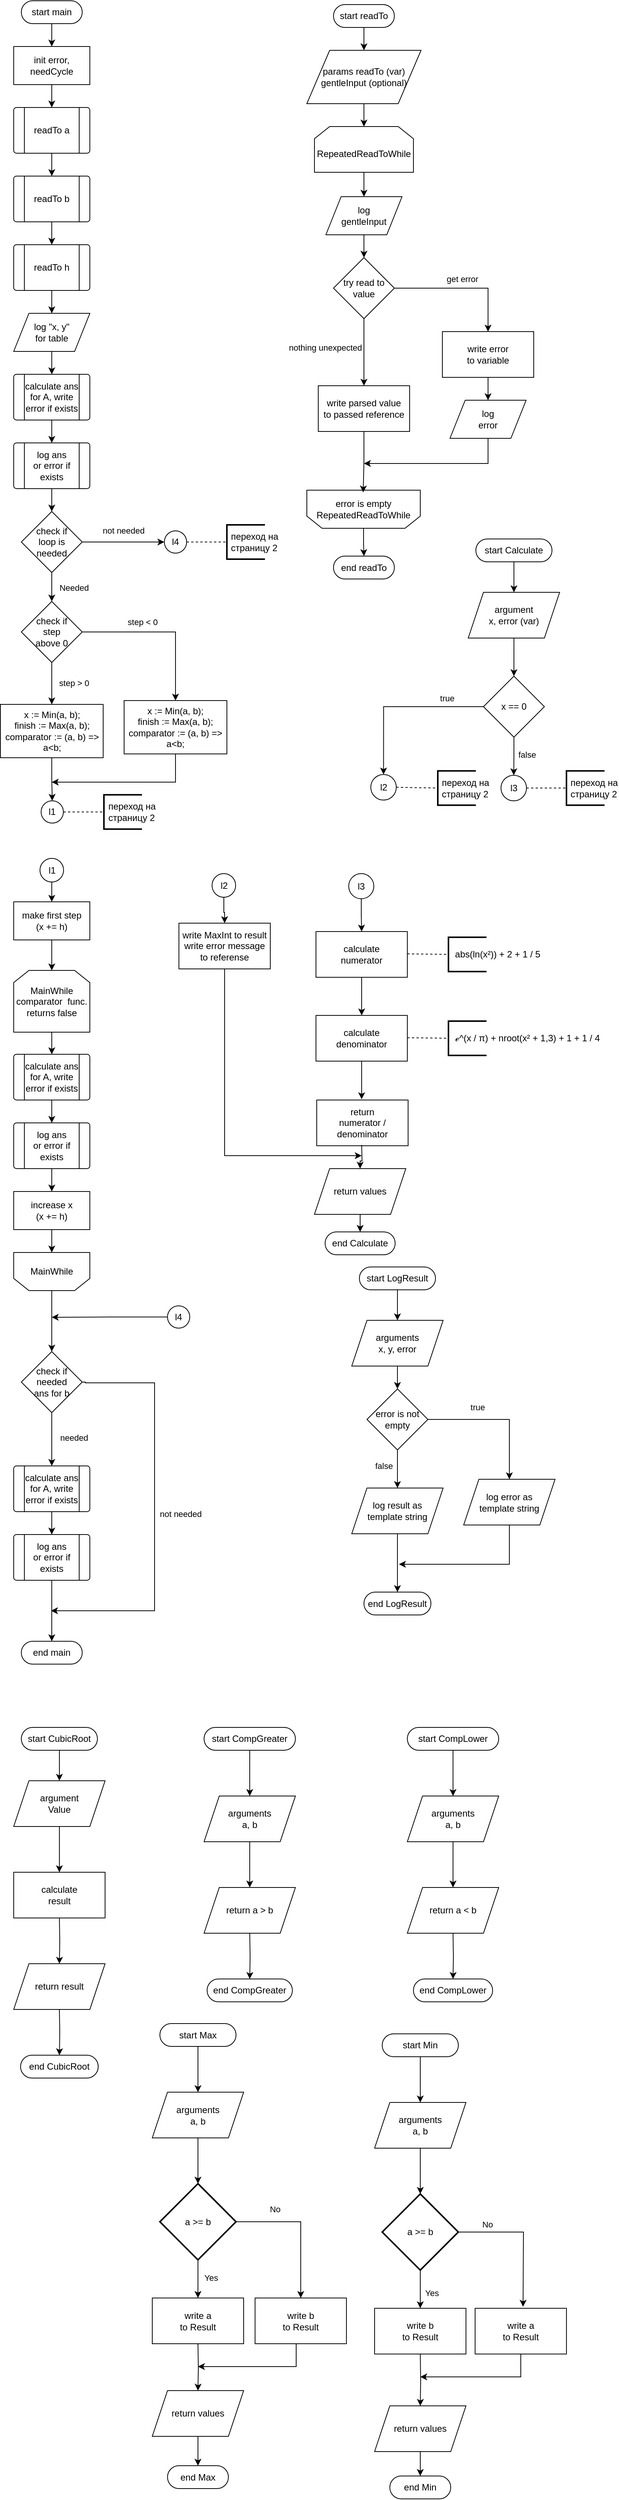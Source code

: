 <mxfile version="24.7.13">
  <diagram name="Page-1" id="XvkezHITvA0S5k1SEs2N">
    <mxGraphModel dx="1134" dy="707" grid="1" gridSize="10" guides="1" tooltips="1" connect="1" arrows="1" fold="1" page="1" pageScale="1" pageWidth="850" pageHeight="1100" math="0" shadow="0">
      <root>
        <mxCell id="0" />
        <mxCell id="1" parent="0" />
        <mxCell id="ml4NnkUa15ox4P1RjirH-3" style="edgeStyle=orthogonalEdgeStyle;rounded=0;orthogonalLoop=1;jettySize=auto;html=1;exitX=0.5;exitY=0.5;exitDx=0;exitDy=15;exitPerimeter=0;entryX=0.5;entryY=0;entryDx=0;entryDy=0;" parent="1" source="ml4NnkUa15ox4P1RjirH-1" target="ml4NnkUa15ox4P1RjirH-2" edge="1">
          <mxGeometry relative="1" as="geometry" />
        </mxCell>
        <mxCell id="ml4NnkUa15ox4P1RjirH-1" value="start main" style="html=1;dashed=0;whiteSpace=wrap;shape=mxgraph.dfd.start" parent="1" vertex="1">
          <mxGeometry x="61" y="5" width="80" height="30" as="geometry" />
        </mxCell>
        <mxCell id="ml4NnkUa15ox4P1RjirH-5" style="edgeStyle=orthogonalEdgeStyle;rounded=0;orthogonalLoop=1;jettySize=auto;html=1;exitX=0.5;exitY=1;exitDx=0;exitDy=0;entryX=0.5;entryY=0;entryDx=0;entryDy=0;" parent="1" source="ml4NnkUa15ox4P1RjirH-2" target="ml4NnkUa15ox4P1RjirH-4" edge="1">
          <mxGeometry relative="1" as="geometry" />
        </mxCell>
        <mxCell id="ml4NnkUa15ox4P1RjirH-2" value="init error,&lt;div&gt;needCycle&lt;/div&gt;" style="html=1;dashed=0;whiteSpace=wrap;" parent="1" vertex="1">
          <mxGeometry x="51" y="65" width="100" height="50" as="geometry" />
        </mxCell>
        <mxCell id="ml4NnkUa15ox4P1RjirH-7" value="" style="group" parent="1" vertex="1" connectable="0">
          <mxGeometry x="51" y="145" width="100" height="60" as="geometry" />
        </mxCell>
        <mxCell id="ml4NnkUa15ox4P1RjirH-4" value="" style="verticalLabelPosition=bottom;verticalAlign=top;html=1;shape=process;whiteSpace=wrap;rounded=1;size=0.14;arcSize=6;" parent="ml4NnkUa15ox4P1RjirH-7" vertex="1">
          <mxGeometry width="100" height="60" as="geometry" />
        </mxCell>
        <mxCell id="ml4NnkUa15ox4P1RjirH-6" value="readTo a" style="text;strokeColor=none;align=center;fillColor=none;html=1;verticalAlign=middle;whiteSpace=wrap;rounded=0;" parent="ml4NnkUa15ox4P1RjirH-7" vertex="1">
          <mxGeometry x="15" width="70" height="60" as="geometry" />
        </mxCell>
        <mxCell id="ml4NnkUa15ox4P1RjirH-8" value="" style="group" parent="1" vertex="1" connectable="0">
          <mxGeometry x="51" y="235" width="100" height="60" as="geometry" />
        </mxCell>
        <mxCell id="ml4NnkUa15ox4P1RjirH-9" value="" style="verticalLabelPosition=bottom;verticalAlign=top;html=1;shape=process;whiteSpace=wrap;rounded=1;size=0.14;arcSize=6;" parent="ml4NnkUa15ox4P1RjirH-8" vertex="1">
          <mxGeometry width="100" height="60" as="geometry" />
        </mxCell>
        <mxCell id="ml4NnkUa15ox4P1RjirH-10" value="readTo&amp;nbsp;b" style="text;strokeColor=none;align=center;fillColor=none;html=1;verticalAlign=middle;whiteSpace=wrap;rounded=0;" parent="ml4NnkUa15ox4P1RjirH-8" vertex="1">
          <mxGeometry x="15" width="70" height="60" as="geometry" />
        </mxCell>
        <mxCell id="ml4NnkUa15ox4P1RjirH-11" value="" style="group" parent="1" vertex="1" connectable="0">
          <mxGeometry x="51" y="325" width="100" height="60" as="geometry" />
        </mxCell>
        <mxCell id="ml4NnkUa15ox4P1RjirH-12" value="" style="verticalLabelPosition=bottom;verticalAlign=top;html=1;shape=process;whiteSpace=wrap;rounded=1;size=0.14;arcSize=6;" parent="ml4NnkUa15ox4P1RjirH-11" vertex="1">
          <mxGeometry width="100" height="60" as="geometry" />
        </mxCell>
        <mxCell id="ml4NnkUa15ox4P1RjirH-13" value="readTo&amp;nbsp;h" style="text;strokeColor=none;align=center;fillColor=none;html=1;verticalAlign=middle;whiteSpace=wrap;rounded=0;" parent="ml4NnkUa15ox4P1RjirH-11" vertex="1">
          <mxGeometry x="15" width="70" height="60" as="geometry" />
        </mxCell>
        <mxCell id="ml4NnkUa15ox4P1RjirH-14" style="edgeStyle=orthogonalEdgeStyle;rounded=0;orthogonalLoop=1;jettySize=auto;html=1;exitX=0.5;exitY=1;exitDx=0;exitDy=0;entryX=0.5;entryY=0;entryDx=0;entryDy=0;" parent="1" source="ml4NnkUa15ox4P1RjirH-6" target="ml4NnkUa15ox4P1RjirH-10" edge="1">
          <mxGeometry relative="1" as="geometry" />
        </mxCell>
        <mxCell id="ml4NnkUa15ox4P1RjirH-15" style="edgeStyle=orthogonalEdgeStyle;rounded=0;orthogonalLoop=1;jettySize=auto;html=1;exitX=0.5;exitY=1;exitDx=0;exitDy=0;entryX=0.5;entryY=0;entryDx=0;entryDy=0;" parent="1" source="ml4NnkUa15ox4P1RjirH-10" target="ml4NnkUa15ox4P1RjirH-13" edge="1">
          <mxGeometry relative="1" as="geometry" />
        </mxCell>
        <mxCell id="ml4NnkUa15ox4P1RjirH-21" style="edgeStyle=orthogonalEdgeStyle;rounded=0;orthogonalLoop=1;jettySize=auto;html=1;exitX=0.5;exitY=1;exitDx=0;exitDy=0;entryX=0.5;entryY=0;entryDx=0;entryDy=0;" parent="1" source="ml4NnkUa15ox4P1RjirH-16" target="ml4NnkUa15ox4P1RjirH-20" edge="1">
          <mxGeometry relative="1" as="geometry">
            <mxPoint x="101.286" y="555" as="targetPoint" />
          </mxGeometry>
        </mxCell>
        <mxCell id="ml4NnkUa15ox4P1RjirH-16" value="log&amp;nbsp;&lt;span style=&quot;background-color: initial;&quot;&gt;&quot;x, y&quot;&lt;/span&gt;&lt;div&gt;&lt;span style=&quot;background-color: initial;&quot;&gt;for table&lt;/span&gt;&lt;/div&gt;" style="shape=parallelogram;perimeter=parallelogramPerimeter;whiteSpace=wrap;html=1;dashed=0;" parent="1" vertex="1">
          <mxGeometry x="51" y="415" width="100" height="50" as="geometry" />
        </mxCell>
        <mxCell id="ml4NnkUa15ox4P1RjirH-17" style="edgeStyle=orthogonalEdgeStyle;rounded=0;orthogonalLoop=1;jettySize=auto;html=1;exitX=0.5;exitY=1;exitDx=0;exitDy=0;entryX=0.5;entryY=0;entryDx=0;entryDy=0;" parent="1" source="ml4NnkUa15ox4P1RjirH-13" target="ml4NnkUa15ox4P1RjirH-16" edge="1">
          <mxGeometry relative="1" as="geometry" />
        </mxCell>
        <mxCell id="ml4NnkUa15ox4P1RjirH-18" value="" style="group" parent="1" vertex="1" connectable="0">
          <mxGeometry x="51" y="495" width="100" height="60" as="geometry" />
        </mxCell>
        <mxCell id="ml4NnkUa15ox4P1RjirH-19" value="" style="verticalLabelPosition=bottom;verticalAlign=top;html=1;shape=process;whiteSpace=wrap;rounded=1;size=0.14;arcSize=6;" parent="ml4NnkUa15ox4P1RjirH-18" vertex="1">
          <mxGeometry width="100" height="60" as="geometry" />
        </mxCell>
        <mxCell id="ml4NnkUa15ox4P1RjirH-20" value="calculate&amp;nbsp;&lt;span style=&quot;background-color: initial;&quot;&gt;ans&lt;/span&gt;&lt;div&gt;for A, write error if exists&lt;/div&gt;" style="text;strokeColor=none;align=center;fillColor=none;html=1;verticalAlign=middle;whiteSpace=wrap;rounded=0;" parent="ml4NnkUa15ox4P1RjirH-18" vertex="1">
          <mxGeometry x="15" width="70" height="60" as="geometry" />
        </mxCell>
        <mxCell id="ml4NnkUa15ox4P1RjirH-22" value="" style="group" parent="1" vertex="1" connectable="0">
          <mxGeometry x="51" y="585" width="100" height="60" as="geometry" />
        </mxCell>
        <mxCell id="ml4NnkUa15ox4P1RjirH-23" value="" style="verticalLabelPosition=bottom;verticalAlign=top;html=1;shape=process;whiteSpace=wrap;rounded=1;size=0.14;arcSize=6;" parent="ml4NnkUa15ox4P1RjirH-22" vertex="1">
          <mxGeometry width="100" height="60" as="geometry" />
        </mxCell>
        <mxCell id="ml4NnkUa15ox4P1RjirH-24" value="log ans&lt;div&gt;or error if exists&lt;/div&gt;" style="text;strokeColor=none;align=center;fillColor=none;html=1;verticalAlign=middle;whiteSpace=wrap;rounded=0;" parent="ml4NnkUa15ox4P1RjirH-22" vertex="1">
          <mxGeometry x="15" width="70" height="60" as="geometry" />
        </mxCell>
        <mxCell id="ml4NnkUa15ox4P1RjirH-25" style="edgeStyle=orthogonalEdgeStyle;rounded=0;orthogonalLoop=1;jettySize=auto;html=1;exitX=0.5;exitY=1;exitDx=0;exitDy=0;entryX=0.5;entryY=0;entryDx=0;entryDy=0;" parent="1" source="ml4NnkUa15ox4P1RjirH-20" target="ml4NnkUa15ox4P1RjirH-24" edge="1">
          <mxGeometry relative="1" as="geometry">
            <mxPoint x="101.333" y="585" as="targetPoint" />
          </mxGeometry>
        </mxCell>
        <mxCell id="ytkeiAz3e-5avgEN_o9H-12" value="Needed" style="edgeStyle=orthogonalEdgeStyle;rounded=0;orthogonalLoop=1;jettySize=auto;html=1;" parent="1" source="ml4NnkUa15ox4P1RjirH-26" target="ml4NnkUa15ox4P1RjirH-29" edge="1">
          <mxGeometry x="-0.048" y="-29" relative="1" as="geometry">
            <mxPoint as="offset" />
          </mxGeometry>
        </mxCell>
        <mxCell id="ml4NnkUa15ox4P1RjirH-26" value="check if&lt;div&gt;loop&amp;nbsp;&lt;span style=&quot;background-color: initial;&quot;&gt;is&lt;/span&gt;&lt;/div&gt;&lt;div&gt;&lt;span style=&quot;background-color: initial;&quot;&gt;needed&lt;/span&gt;&lt;/div&gt;" style="rhombus;whiteSpace=wrap;html=1;" parent="1" vertex="1">
          <mxGeometry x="61" y="675" width="80" height="80" as="geometry" />
        </mxCell>
        <mxCell id="ml4NnkUa15ox4P1RjirH-27" style="edgeStyle=orthogonalEdgeStyle;rounded=0;orthogonalLoop=1;jettySize=auto;html=1;exitX=0.5;exitY=1;exitDx=0;exitDy=0;entryX=0.5;entryY=0;entryDx=0;entryDy=0;" parent="1" source="ml4NnkUa15ox4P1RjirH-24" target="ml4NnkUa15ox4P1RjirH-26" edge="1">
          <mxGeometry relative="1" as="geometry" />
        </mxCell>
        <mxCell id="ml4NnkUa15ox4P1RjirH-35" value="step &amp;lt; 0" style="edgeStyle=orthogonalEdgeStyle;rounded=0;orthogonalLoop=1;jettySize=auto;html=1;exitX=1;exitY=0.5;exitDx=0;exitDy=0;entryX=0.5;entryY=0;entryDx=0;entryDy=0;" parent="1" source="ml4NnkUa15ox4P1RjirH-29" target="ml4NnkUa15ox4P1RjirH-34" edge="1">
          <mxGeometry x="-0.257" y="13" relative="1" as="geometry">
            <mxPoint as="offset" />
          </mxGeometry>
        </mxCell>
        <mxCell id="ytkeiAz3e-5avgEN_o9H-11" value="step&amp;nbsp;&amp;gt; 0" style="edgeStyle=orthogonalEdgeStyle;rounded=0;orthogonalLoop=1;jettySize=auto;html=1;" parent="1" source="ml4NnkUa15ox4P1RjirH-29" target="ml4NnkUa15ox4P1RjirH-32" edge="1">
          <mxGeometry x="-0.018" y="29" relative="1" as="geometry">
            <mxPoint as="offset" />
          </mxGeometry>
        </mxCell>
        <mxCell id="ml4NnkUa15ox4P1RjirH-29" value="check if&lt;div&gt;step&lt;/div&gt;&lt;div&gt;above 0&lt;/div&gt;" style="rhombus;whiteSpace=wrap;html=1;" parent="1" vertex="1">
          <mxGeometry x="61" y="793" width="80" height="80" as="geometry" />
        </mxCell>
        <mxCell id="ytkeiAz3e-5avgEN_o9H-17" style="edgeStyle=orthogonalEdgeStyle;rounded=0;orthogonalLoop=1;jettySize=auto;html=1;exitX=0.5;exitY=1;exitDx=0;exitDy=0;entryX=0.5;entryY=0;entryDx=0;entryDy=0;" parent="1" source="ml4NnkUa15ox4P1RjirH-32" target="ytkeiAz3e-5avgEN_o9H-14" edge="1">
          <mxGeometry relative="1" as="geometry" />
        </mxCell>
        <mxCell id="ml4NnkUa15ox4P1RjirH-32" value="&lt;div&gt;x := Min(a, b);&lt;/div&gt;&lt;div&gt;finish := Max(a, b);&lt;/div&gt;&lt;div&gt;comparator := (a, b) =&amp;gt; a&amp;lt;b;&lt;/div&gt;" style="html=1;dashed=0;whiteSpace=wrap;" parent="1" vertex="1">
          <mxGeometry x="33.5" y="928" width="135" height="70" as="geometry" />
        </mxCell>
        <mxCell id="ml4NnkUa15ox4P1RjirH-34" value="&lt;div&gt;x := Min(a, b);&lt;/div&gt;&lt;div&gt;finish := Max(a, b);&lt;/div&gt;&lt;div&gt;comparator := (a, b) =&amp;gt; a&amp;lt;b;&lt;/div&gt;" style="html=1;dashed=0;whiteSpace=wrap;" parent="1" vertex="1">
          <mxGeometry x="196" y="923" width="135" height="70" as="geometry" />
        </mxCell>
        <mxCell id="ml4NnkUa15ox4P1RjirH-40" style="edgeStyle=orthogonalEdgeStyle;rounded=0;orthogonalLoop=1;jettySize=auto;html=1;exitX=0.5;exitY=1;exitDx=0;exitDy=0;entryX=0.5;entryY=0;entryDx=0;entryDy=0;" parent="1" source="ml4NnkUa15ox4P1RjirH-51" target="ml4NnkUa15ox4P1RjirH-39" edge="1">
          <mxGeometry relative="1" as="geometry">
            <mxPoint x="101.5" y="1247" as="sourcePoint" />
          </mxGeometry>
        </mxCell>
        <mxCell id="ml4NnkUa15ox4P1RjirH-59" style="edgeStyle=orthogonalEdgeStyle;rounded=0;orthogonalLoop=1;jettySize=auto;html=1;exitX=0.5;exitY=1;exitDx=0;exitDy=0;entryX=0.5;entryY=0;entryDx=0;entryDy=0;" parent="1" source="ml4NnkUa15ox4P1RjirH-39" target="ml4NnkUa15ox4P1RjirH-46" edge="1">
          <mxGeometry relative="1" as="geometry" />
        </mxCell>
        <mxCell id="ml4NnkUa15ox4P1RjirH-39" value="MainWhile&lt;div&gt;comparator&amp;nbsp; func. returns false&lt;br&gt;&lt;/div&gt;" style="shape=loopLimit;whiteSpace=wrap;html=1;" parent="1" vertex="1">
          <mxGeometry x="51" y="1277" width="100" height="81" as="geometry" />
        </mxCell>
        <mxCell id="ml4NnkUa15ox4P1RjirH-43" value="" style="group" parent="1" vertex="1" connectable="0">
          <mxGeometry x="51" y="1647" width="100" height="50" as="geometry" />
        </mxCell>
        <mxCell id="ml4NnkUa15ox4P1RjirH-41" value="" style="shape=loopLimit;whiteSpace=wrap;html=1;size=20;rotation=-180;" parent="ml4NnkUa15ox4P1RjirH-43" vertex="1">
          <mxGeometry width="100" height="50" as="geometry" />
        </mxCell>
        <mxCell id="ml4NnkUa15ox4P1RjirH-42" value="&lt;span style=&quot;color: rgb(0, 0, 0); font-family: Helvetica; font-size: 12px; font-style: normal; font-variant-ligatures: normal; font-variant-caps: normal; font-weight: 400; letter-spacing: normal; orphans: 2; text-indent: 0px; text-transform: none; widows: 2; word-spacing: 0px; -webkit-text-stroke-width: 0px; white-space: normal; background-color: rgb(251, 251, 251); text-decoration-thickness: initial; text-decoration-style: initial; text-decoration-color: initial; float: none; display: inline !important;&quot;&gt;MainWhile&lt;/span&gt;" style="text;whiteSpace=wrap;html=1;align=center;verticalAlign=middle;" parent="ml4NnkUa15ox4P1RjirH-43" vertex="1">
          <mxGeometry y="6.25" width="100" height="37.5" as="geometry" />
        </mxCell>
        <mxCell id="ml4NnkUa15ox4P1RjirH-44" value="" style="group" parent="1" vertex="1" connectable="0">
          <mxGeometry x="51" y="1387" width="100" height="60" as="geometry" />
        </mxCell>
        <mxCell id="ml4NnkUa15ox4P1RjirH-45" value="" style="verticalLabelPosition=bottom;verticalAlign=top;html=1;shape=process;whiteSpace=wrap;rounded=1;size=0.14;arcSize=6;" parent="ml4NnkUa15ox4P1RjirH-44" vertex="1">
          <mxGeometry width="100" height="60" as="geometry" />
        </mxCell>
        <mxCell id="ml4NnkUa15ox4P1RjirH-46" value="calculate&amp;nbsp;&lt;span style=&quot;background-color: initial;&quot;&gt;ans&lt;/span&gt;&lt;div&gt;for A, write error if exists&lt;/div&gt;" style="text;strokeColor=none;align=center;fillColor=none;html=1;verticalAlign=middle;whiteSpace=wrap;rounded=0;" parent="ml4NnkUa15ox4P1RjirH-44" vertex="1">
          <mxGeometry x="15" width="70" height="60" as="geometry" />
        </mxCell>
        <mxCell id="ml4NnkUa15ox4P1RjirH-47" value="" style="group" parent="1" vertex="1" connectable="0">
          <mxGeometry x="51" y="1477" width="100" height="60" as="geometry" />
        </mxCell>
        <mxCell id="ml4NnkUa15ox4P1RjirH-48" value="" style="verticalLabelPosition=bottom;verticalAlign=top;html=1;shape=process;whiteSpace=wrap;rounded=1;size=0.14;arcSize=6;" parent="ml4NnkUa15ox4P1RjirH-47" vertex="1">
          <mxGeometry width="100" height="60" as="geometry" />
        </mxCell>
        <mxCell id="ml4NnkUa15ox4P1RjirH-49" value="log ans&lt;div&gt;or error if exists&lt;/div&gt;" style="text;strokeColor=none;align=center;fillColor=none;html=1;verticalAlign=middle;whiteSpace=wrap;rounded=0;" parent="ml4NnkUa15ox4P1RjirH-47" vertex="1">
          <mxGeometry x="15" width="70" height="60" as="geometry" />
        </mxCell>
        <mxCell id="ml4NnkUa15ox4P1RjirH-51" value="make first step&lt;div&gt;(x += h)&lt;/div&gt;" style="html=1;dashed=0;whiteSpace=wrap;" parent="1" vertex="1">
          <mxGeometry x="51" y="1187" width="100" height="50" as="geometry" />
        </mxCell>
        <mxCell id="ml4NnkUa15ox4P1RjirH-58" value="" style="edgeStyle=orthogonalEdgeStyle;rounded=0;orthogonalLoop=1;jettySize=auto;html=1;entryX=0.5;entryY=1;entryDx=0;entryDy=0;" parent="1" source="ml4NnkUa15ox4P1RjirH-53" target="ml4NnkUa15ox4P1RjirH-41" edge="1">
          <mxGeometry relative="1" as="geometry" />
        </mxCell>
        <mxCell id="ml4NnkUa15ox4P1RjirH-53" value="increase x&lt;div&gt;(x += h)&lt;/div&gt;" style="html=1;dashed=0;whiteSpace=wrap;" parent="1" vertex="1">
          <mxGeometry x="51" y="1567" width="100" height="50" as="geometry" />
        </mxCell>
        <mxCell id="ml4NnkUa15ox4P1RjirH-56" value="" style="edgeStyle=orthogonalEdgeStyle;rounded=0;orthogonalLoop=1;jettySize=auto;html=1;" parent="1" source="ml4NnkUa15ox4P1RjirH-46" target="ml4NnkUa15ox4P1RjirH-49" edge="1">
          <mxGeometry relative="1" as="geometry" />
        </mxCell>
        <mxCell id="ml4NnkUa15ox4P1RjirH-57" value="" style="edgeStyle=orthogonalEdgeStyle;rounded=0;orthogonalLoop=1;jettySize=auto;html=1;" parent="1" source="ml4NnkUa15ox4P1RjirH-49" target="ml4NnkUa15ox4P1RjirH-53" edge="1">
          <mxGeometry relative="1" as="geometry" />
        </mxCell>
        <mxCell id="ml4NnkUa15ox4P1RjirH-71" value="needed" style="edgeStyle=orthogonalEdgeStyle;rounded=0;orthogonalLoop=1;jettySize=auto;html=1;" parent="1" source="ml4NnkUa15ox4P1RjirH-62" target="ml4NnkUa15ox4P1RjirH-67" edge="1">
          <mxGeometry x="-0.057" y="29" relative="1" as="geometry">
            <mxPoint as="offset" />
          </mxGeometry>
        </mxCell>
        <mxCell id="ml4NnkUa15ox4P1RjirH-78" value="not needed" style="edgeStyle=orthogonalEdgeStyle;rounded=0;orthogonalLoop=1;jettySize=auto;html=1;exitX=1;exitY=0.5;exitDx=0;exitDy=0;" parent="1" source="ml4NnkUa15ox4P1RjirH-62" edge="1">
          <mxGeometry x="0.008" y="34" relative="1" as="geometry">
            <mxPoint x="100" y="2117" as="targetPoint" />
            <mxPoint x="145" y="1817" as="sourcePoint" />
            <Array as="points">
              <mxPoint x="145" y="1817" />
              <mxPoint x="236" y="1818" />
              <mxPoint x="236" y="2117" />
            </Array>
            <mxPoint as="offset" />
          </mxGeometry>
        </mxCell>
        <mxCell id="ml4NnkUa15ox4P1RjirH-62" value="check if&lt;div&gt;needed&lt;/div&gt;&lt;div&gt;ans for b&lt;/div&gt;" style="rhombus;whiteSpace=wrap;html=1;" parent="1" vertex="1">
          <mxGeometry x="61" y="1777" width="80" height="80" as="geometry" />
        </mxCell>
        <mxCell id="ml4NnkUa15ox4P1RjirH-60" style="edgeStyle=orthogonalEdgeStyle;rounded=0;orthogonalLoop=1;jettySize=auto;html=1;exitX=0.5;exitY=0;exitDx=0;exitDy=0;entryX=0.5;entryY=0;entryDx=0;entryDy=0;" parent="1" source="ml4NnkUa15ox4P1RjirH-41" target="ml4NnkUa15ox4P1RjirH-62" edge="1">
          <mxGeometry relative="1" as="geometry">
            <mxPoint x="101.333" y="1767" as="targetPoint" />
          </mxGeometry>
        </mxCell>
        <mxCell id="ml4NnkUa15ox4P1RjirH-65" value="" style="group" parent="1" vertex="1" connectable="0">
          <mxGeometry x="51" y="1927" width="100" height="60" as="geometry" />
        </mxCell>
        <mxCell id="ml4NnkUa15ox4P1RjirH-66" value="" style="verticalLabelPosition=bottom;verticalAlign=top;html=1;shape=process;whiteSpace=wrap;rounded=1;size=0.14;arcSize=6;" parent="ml4NnkUa15ox4P1RjirH-65" vertex="1">
          <mxGeometry width="100" height="60" as="geometry" />
        </mxCell>
        <mxCell id="ml4NnkUa15ox4P1RjirH-67" value="calculate&amp;nbsp;&lt;span style=&quot;background-color: initial;&quot;&gt;ans&lt;/span&gt;&lt;div&gt;for A, write error if exists&lt;/div&gt;" style="text;strokeColor=none;align=center;fillColor=none;html=1;verticalAlign=middle;whiteSpace=wrap;rounded=0;" parent="ml4NnkUa15ox4P1RjirH-65" vertex="1">
          <mxGeometry x="15" width="70" height="60" as="geometry" />
        </mxCell>
        <mxCell id="ml4NnkUa15ox4P1RjirH-68" value="" style="group" parent="1" vertex="1" connectable="0">
          <mxGeometry x="51" y="2017" width="100" height="60" as="geometry" />
        </mxCell>
        <mxCell id="ml4NnkUa15ox4P1RjirH-69" value="" style="verticalLabelPosition=bottom;verticalAlign=top;html=1;shape=process;whiteSpace=wrap;rounded=1;size=0.14;arcSize=6;" parent="ml4NnkUa15ox4P1RjirH-68" vertex="1">
          <mxGeometry width="100" height="60" as="geometry" />
        </mxCell>
        <mxCell id="ml4NnkUa15ox4P1RjirH-70" value="log ans&lt;div&gt;or error if exists&lt;/div&gt;" style="text;strokeColor=none;align=center;fillColor=none;html=1;verticalAlign=middle;whiteSpace=wrap;rounded=0;" parent="ml4NnkUa15ox4P1RjirH-68" vertex="1">
          <mxGeometry x="15" width="70" height="60" as="geometry" />
        </mxCell>
        <mxCell id="ml4NnkUa15ox4P1RjirH-72" value="" style="edgeStyle=orthogonalEdgeStyle;rounded=0;orthogonalLoop=1;jettySize=auto;html=1;" parent="1" source="ml4NnkUa15ox4P1RjirH-67" target="ml4NnkUa15ox4P1RjirH-70" edge="1">
          <mxGeometry relative="1" as="geometry" />
        </mxCell>
        <mxCell id="ml4NnkUa15ox4P1RjirH-73" value="end main" style="html=1;dashed=0;whiteSpace=wrap;shape=mxgraph.dfd.start" parent="1" vertex="1">
          <mxGeometry x="61" y="2157" width="80" height="30" as="geometry" />
        </mxCell>
        <mxCell id="ml4NnkUa15ox4P1RjirH-74" value="" style="edgeStyle=orthogonalEdgeStyle;rounded=0;orthogonalLoop=1;jettySize=auto;html=1;" parent="1" source="ml4NnkUa15ox4P1RjirH-70" target="ml4NnkUa15ox4P1RjirH-73" edge="1">
          <mxGeometry relative="1" as="geometry" />
        </mxCell>
        <mxCell id="ml4NnkUa15ox4P1RjirH-81" style="edgeStyle=orthogonalEdgeStyle;rounded=0;orthogonalLoop=1;jettySize=auto;html=1;exitX=0.5;exitY=0.5;exitDx=0;exitDy=15;exitPerimeter=0;entryX=0.5;entryY=0;entryDx=0;entryDy=0;" parent="1" source="ml4NnkUa15ox4P1RjirH-79" target="ml4NnkUa15ox4P1RjirH-80" edge="1">
          <mxGeometry relative="1" as="geometry" />
        </mxCell>
        <mxCell id="ml4NnkUa15ox4P1RjirH-79" value="start readTo" style="html=1;dashed=0;whiteSpace=wrap;shape=mxgraph.dfd.start" parent="1" vertex="1">
          <mxGeometry x="471" y="10" width="80" height="30" as="geometry" />
        </mxCell>
        <mxCell id="ml4NnkUa15ox4P1RjirH-87" style="edgeStyle=orthogonalEdgeStyle;rounded=0;orthogonalLoop=1;jettySize=auto;html=1;exitX=0.5;exitY=1;exitDx=0;exitDy=0;entryX=0.5;entryY=0;entryDx=0;entryDy=0;" parent="1" source="ml4NnkUa15ox4P1RjirH-80" target="ml4NnkUa15ox4P1RjirH-84" edge="1">
          <mxGeometry relative="1" as="geometry" />
        </mxCell>
        <mxCell id="ml4NnkUa15ox4P1RjirH-80" value="params&amp;nbsp;&lt;span style=&quot;background-color: initial;&quot;&gt;readTo (var)&lt;/span&gt;&lt;div&gt;gentleInput (optional)&lt;br&gt;&lt;/div&gt;" style="shape=parallelogram;perimeter=parallelogramPerimeter;whiteSpace=wrap;html=1;dashed=0;" parent="1" vertex="1">
          <mxGeometry x="436" y="70" width="150" height="70" as="geometry" />
        </mxCell>
        <mxCell id="ml4NnkUa15ox4P1RjirH-89" style="edgeStyle=orthogonalEdgeStyle;rounded=0;orthogonalLoop=1;jettySize=auto;html=1;exitX=0.5;exitY=1;exitDx=0;exitDy=0;entryX=0.5;entryY=0;entryDx=0;entryDy=0;" parent="1" source="ml4NnkUa15ox4P1RjirH-84" target="ml4NnkUa15ox4P1RjirH-88" edge="1">
          <mxGeometry relative="1" as="geometry" />
        </mxCell>
        <mxCell id="ml4NnkUa15ox4P1RjirH-84" value="&lt;p class=&quot;western&quot; style=&quot;text-indent: 0in; margin-top: 0.25in&quot;&gt;&lt;span style=&quot;&quot;&gt;&lt;font style=&quot;font-size: 12px;&quot;&gt;RepeatedReadToWhile&lt;/font&gt;&lt;/span&gt;&lt;/p&gt;" style="shape=loopLimit;whiteSpace=wrap;html=1;align=center;verticalAlign=middle;horizontal=1;" parent="1" vertex="1">
          <mxGeometry x="446" y="170" width="130" height="60" as="geometry" />
        </mxCell>
        <mxCell id="ml4NnkUa15ox4P1RjirH-93" style="edgeStyle=orthogonalEdgeStyle;rounded=0;orthogonalLoop=1;jettySize=auto;html=1;exitX=0.5;exitY=1;exitDx=0;exitDy=0;entryX=0.5;entryY=0;entryDx=0;entryDy=0;" parent="1" source="ml4NnkUa15ox4P1RjirH-88" target="ml4NnkUa15ox4P1RjirH-92" edge="1">
          <mxGeometry relative="1" as="geometry" />
        </mxCell>
        <mxCell id="ml4NnkUa15ox4P1RjirH-88" value="log&lt;div&gt;gentleInput&lt;/div&gt;" style="shape=parallelogram;perimeter=parallelogramPerimeter;whiteSpace=wrap;html=1;dashed=0;" parent="1" vertex="1">
          <mxGeometry x="461" y="262" width="100" height="50" as="geometry" />
        </mxCell>
        <mxCell id="ml4NnkUa15ox4P1RjirH-95" value="get error" style="edgeStyle=orthogonalEdgeStyle;rounded=0;orthogonalLoop=1;jettySize=auto;html=1;exitX=1;exitY=0.5;exitDx=0;exitDy=0;entryX=0.5;entryY=0;entryDx=0;entryDy=0;" parent="1" source="ml4NnkUa15ox4P1RjirH-92" target="ml4NnkUa15ox4P1RjirH-97" edge="1">
          <mxGeometry x="-0.011" y="12" relative="1" as="geometry">
            <mxPoint x="621" y="452" as="targetPoint" />
            <mxPoint as="offset" />
          </mxGeometry>
        </mxCell>
        <mxCell id="ml4NnkUa15ox4P1RjirH-121" value="nothing unexpected" style="edgeStyle=orthogonalEdgeStyle;rounded=0;orthogonalLoop=1;jettySize=auto;html=1;" parent="1" source="ml4NnkUa15ox4P1RjirH-92" target="ml4NnkUa15ox4P1RjirH-120" edge="1">
          <mxGeometry x="-0.136" y="-51" relative="1" as="geometry">
            <mxPoint as="offset" />
          </mxGeometry>
        </mxCell>
        <mxCell id="ml4NnkUa15ox4P1RjirH-92" value="try read to&lt;div&gt;value&lt;/div&gt;" style="rhombus;whiteSpace=wrap;html=1;" parent="1" vertex="1">
          <mxGeometry x="471" y="342" width="80" height="80" as="geometry" />
        </mxCell>
        <mxCell id="ml4NnkUa15ox4P1RjirH-100" style="edgeStyle=orthogonalEdgeStyle;rounded=0;orthogonalLoop=1;jettySize=auto;html=1;exitX=0.5;exitY=1;exitDx=0;exitDy=0;entryX=0.5;entryY=0;entryDx=0;entryDy=0;" parent="1" source="ml4NnkUa15ox4P1RjirH-97" target="ml4NnkUa15ox4P1RjirH-99" edge="1">
          <mxGeometry relative="1" as="geometry" />
        </mxCell>
        <mxCell id="ml4NnkUa15ox4P1RjirH-97" value="write error&lt;div&gt;to variable&lt;/div&gt;" style="whiteSpace=wrap;html=1;" parent="1" vertex="1">
          <mxGeometry x="614" y="439" width="120" height="60" as="geometry" />
        </mxCell>
        <mxCell id="ml4NnkUa15ox4P1RjirH-118" style="edgeStyle=orthogonalEdgeStyle;rounded=0;orthogonalLoop=1;jettySize=auto;html=1;exitX=0.5;exitY=1;exitDx=0;exitDy=0;" parent="1" source="ml4NnkUa15ox4P1RjirH-99" edge="1">
          <mxGeometry relative="1" as="geometry">
            <mxPoint x="511" y="612" as="targetPoint" />
            <Array as="points">
              <mxPoint x="674" y="612" />
            </Array>
          </mxGeometry>
        </mxCell>
        <mxCell id="ml4NnkUa15ox4P1RjirH-99" value="log&lt;div&gt;error&lt;/div&gt;" style="shape=parallelogram;perimeter=parallelogramPerimeter;whiteSpace=wrap;html=1;dashed=0;" parent="1" vertex="1">
          <mxGeometry x="624" y="529" width="100" height="50" as="geometry" />
        </mxCell>
        <mxCell id="ml4NnkUa15ox4P1RjirH-115" value="" style="group" parent="1" vertex="1" connectable="0">
          <mxGeometry x="436" y="647" width="149" height="50" as="geometry" />
        </mxCell>
        <mxCell id="ml4NnkUa15ox4P1RjirH-116" value="" style="shape=loopLimit;whiteSpace=wrap;html=1;size=20;rotation=-180;" parent="ml4NnkUa15ox4P1RjirH-115" vertex="1">
          <mxGeometry width="149" height="50" as="geometry" />
        </mxCell>
        <mxCell id="ml4NnkUa15ox4P1RjirH-117" value="&lt;div&gt;error is empty&lt;br&gt;&lt;/div&gt;RepeatedReadToWhile" style="text;whiteSpace=wrap;html=1;align=center;verticalAlign=middle;" parent="ml4NnkUa15ox4P1RjirH-115" vertex="1">
          <mxGeometry y="6.25" width="149" height="37.5" as="geometry" />
        </mxCell>
        <mxCell id="ml4NnkUa15ox4P1RjirH-122" value="" style="edgeStyle=orthogonalEdgeStyle;rounded=0;orthogonalLoop=1;jettySize=auto;html=1;" parent="1" source="ml4NnkUa15ox4P1RjirH-120" edge="1">
          <mxGeometry relative="1" as="geometry">
            <mxPoint x="510" y="650" as="targetPoint" />
          </mxGeometry>
        </mxCell>
        <mxCell id="ml4NnkUa15ox4P1RjirH-120" value="write parsed value&lt;div&gt;to passed reference&lt;/div&gt;" style="whiteSpace=wrap;html=1;" parent="1" vertex="1">
          <mxGeometry x="451" y="510" width="120" height="60" as="geometry" />
        </mxCell>
        <mxCell id="ml4NnkUa15ox4P1RjirH-123" value="end readTo" style="html=1;dashed=0;whiteSpace=wrap;shape=mxgraph.dfd.start" parent="1" vertex="1">
          <mxGeometry x="471" y="733.5" width="80" height="30" as="geometry" />
        </mxCell>
        <mxCell id="ml4NnkUa15ox4P1RjirH-126" value="" style="edgeStyle=orthogonalEdgeStyle;rounded=0;orthogonalLoop=1;jettySize=auto;html=1;" parent="1" source="ml4NnkUa15ox4P1RjirH-116" target="ml4NnkUa15ox4P1RjirH-123" edge="1">
          <mxGeometry relative="1" as="geometry" />
        </mxCell>
        <mxCell id="9SB0VbaatCXMWt_Crm9O-1" style="edgeStyle=orthogonalEdgeStyle;rounded=0;orthogonalLoop=1;jettySize=auto;html=1;exitX=0.5;exitY=0.5;exitDx=0;exitDy=15;exitPerimeter=0;entryX=0.5;entryY=0;entryDx=0;entryDy=0;" parent="1" source="9SB0VbaatCXMWt_Crm9O-2" target="9SB0VbaatCXMWt_Crm9O-6" edge="1">
          <mxGeometry relative="1" as="geometry" />
        </mxCell>
        <mxCell id="9SB0VbaatCXMWt_Crm9O-2" value="start Calculate" style="html=1;dashed=0;whiteSpace=wrap;shape=mxgraph.dfd.start" parent="1" vertex="1">
          <mxGeometry x="658" y="711" width="100" height="30" as="geometry" />
        </mxCell>
        <mxCell id="9SB0VbaatCXMWt_Crm9O-3" style="edgeStyle=orthogonalEdgeStyle;rounded=0;orthogonalLoop=1;jettySize=auto;html=1;entryX=0.5;entryY=0;entryDx=0;entryDy=0;exitX=0.5;exitY=1;exitDx=0;exitDy=0;" parent="1" source="ytkeiAz3e-5avgEN_o9H-10" target="9SB0VbaatCXMWt_Crm9O-12" edge="1">
          <mxGeometry relative="1" as="geometry">
            <mxPoint x="508" y="1120" as="sourcePoint" />
          </mxGeometry>
        </mxCell>
        <mxCell id="9SB0VbaatCXMWt_Crm9O-4" value="x == 0" style="rhombus;whiteSpace=wrap;html=1;" parent="1" vertex="1">
          <mxGeometry x="668" y="891" width="80" height="80" as="geometry" />
        </mxCell>
        <mxCell id="9SB0VbaatCXMWt_Crm9O-5" style="edgeStyle=orthogonalEdgeStyle;rounded=0;orthogonalLoop=1;jettySize=auto;html=1;exitX=0.5;exitY=1;exitDx=0;exitDy=0;entryX=0.5;entryY=0;entryDx=0;entryDy=0;" parent="1" source="9SB0VbaatCXMWt_Crm9O-6" target="9SB0VbaatCXMWt_Crm9O-4" edge="1">
          <mxGeometry relative="1" as="geometry" />
        </mxCell>
        <mxCell id="9SB0VbaatCXMWt_Crm9O-6" value="argument&lt;div&gt;x, error (var)&lt;/div&gt;" style="shape=parallelogram;perimeter=parallelogramPerimeter;whiteSpace=wrap;html=1;fixedSize=1;" parent="1" vertex="1">
          <mxGeometry x="648" y="781" width="120" height="60" as="geometry" />
        </mxCell>
        <mxCell id="9SB0VbaatCXMWt_Crm9O-11" style="edgeStyle=orthogonalEdgeStyle;rounded=0;orthogonalLoop=1;jettySize=auto;html=1;exitX=0.5;exitY=1;exitDx=0;exitDy=0;entryX=0.5;entryY=0;entryDx=0;entryDy=0;" parent="1" source="9SB0VbaatCXMWt_Crm9O-12" target="9SB0VbaatCXMWt_Crm9O-14" edge="1">
          <mxGeometry relative="1" as="geometry" />
        </mxCell>
        <mxCell id="9SB0VbaatCXMWt_Crm9O-12" value="calculate&lt;div&gt;numerator&lt;br&gt;&lt;/div&gt;" style="rounded=0;whiteSpace=wrap;html=1;" parent="1" vertex="1">
          <mxGeometry x="448" y="1226" width="120" height="60" as="geometry" />
        </mxCell>
        <mxCell id="9SB0VbaatCXMWt_Crm9O-13" style="edgeStyle=orthogonalEdgeStyle;rounded=0;orthogonalLoop=1;jettySize=auto;html=1;exitX=0.5;exitY=1;exitDx=0;exitDy=0;entryX=0.5;entryY=0;entryDx=0;entryDy=0;" parent="1" source="9SB0VbaatCXMWt_Crm9O-14" edge="1">
          <mxGeometry relative="1" as="geometry">
            <mxPoint x="508" y="1446" as="targetPoint" />
          </mxGeometry>
        </mxCell>
        <mxCell id="9SB0VbaatCXMWt_Crm9O-14" value="calculate&lt;div&gt;denominator&lt;br&gt;&lt;/div&gt;" style="rounded=0;whiteSpace=wrap;html=1;" parent="1" vertex="1">
          <mxGeometry x="448" y="1336" width="120" height="60" as="geometry" />
        </mxCell>
        <mxCell id="9SB0VbaatCXMWt_Crm9O-16" style="edgeStyle=orthogonalEdgeStyle;rounded=0;orthogonalLoop=1;jettySize=auto;html=1;exitX=0.5;exitY=0.5;exitDx=0;exitDy=15;exitPerimeter=0;entryX=0.5;entryY=0;entryDx=0;entryDy=0;" parent="1" source="9SB0VbaatCXMWt_Crm9O-17" target="9SB0VbaatCXMWt_Crm9O-19" edge="1">
          <mxGeometry relative="1" as="geometry" />
        </mxCell>
        <mxCell id="9SB0VbaatCXMWt_Crm9O-17" value="start LogResult" style="html=1;dashed=0;whiteSpace=wrap;shape=mxgraph.dfd.start" parent="1" vertex="1">
          <mxGeometry x="505" y="1666" width="100" height="30" as="geometry" />
        </mxCell>
        <mxCell id="9SB0VbaatCXMWt_Crm9O-95" value="" style="edgeStyle=orthogonalEdgeStyle;rounded=0;orthogonalLoop=1;jettySize=auto;html=1;" parent="1" source="9SB0VbaatCXMWt_Crm9O-19" target="9SB0VbaatCXMWt_Crm9O-94" edge="1">
          <mxGeometry relative="1" as="geometry" />
        </mxCell>
        <mxCell id="9SB0VbaatCXMWt_Crm9O-19" value="arguments&lt;div&gt;x, y,&amp;nbsp;&lt;span style=&quot;background-color: initial;&quot;&gt;error&lt;/span&gt;&lt;/div&gt;" style="shape=parallelogram;perimeter=parallelogramPerimeter;whiteSpace=wrap;html=1;fixedSize=1;" parent="1" vertex="1">
          <mxGeometry x="495" y="1736" width="120" height="60" as="geometry" />
        </mxCell>
        <mxCell id="9SB0VbaatCXMWt_Crm9O-93" value="" style="edgeStyle=orthogonalEdgeStyle;rounded=0;orthogonalLoop=1;jettySize=auto;html=1;" parent="1" source="9SB0VbaatCXMWt_Crm9O-22" target="9SB0VbaatCXMWt_Crm9O-85" edge="1">
          <mxGeometry relative="1" as="geometry" />
        </mxCell>
        <mxCell id="9SB0VbaatCXMWt_Crm9O-22" value="&lt;div&gt;log result as&lt;/div&gt;&lt;div&gt;template string&lt;/div&gt;" style="shape=parallelogram;perimeter=parallelogramPerimeter;whiteSpace=wrap;html=1;fixedSize=1;" parent="1" vertex="1">
          <mxGeometry x="495" y="1956" width="120" height="60" as="geometry" />
        </mxCell>
        <mxCell id="9SB0VbaatCXMWt_Crm9O-83" value="end Calculate" style="html=1;dashed=0;whiteSpace=wrap;shape=mxgraph.dfd.start" parent="1" vertex="1">
          <mxGeometry x="460" y="1620" width="92" height="30" as="geometry" />
        </mxCell>
        <mxCell id="9SB0VbaatCXMWt_Crm9O-85" value="end LogResult" style="html=1;dashed=0;whiteSpace=wrap;shape=mxgraph.dfd.start" parent="1" vertex="1">
          <mxGeometry x="511" y="2092.5" width="88" height="30" as="geometry" />
        </mxCell>
        <mxCell id="9SB0VbaatCXMWt_Crm9O-91" value="&lt;div&gt;write MaxInt to result&lt;/div&gt;&lt;div&gt;write error message to referense&lt;/div&gt;" style="rounded=0;whiteSpace=wrap;html=1;" parent="1" vertex="1">
          <mxGeometry x="268" y="1215" width="120" height="60" as="geometry" />
        </mxCell>
        <mxCell id="9SB0VbaatCXMWt_Crm9O-92" style="edgeStyle=orthogonalEdgeStyle;rounded=0;orthogonalLoop=1;jettySize=auto;html=1;exitX=0.5;exitY=1;exitDx=0;exitDy=0;" parent="1" source="9SB0VbaatCXMWt_Crm9O-91" edge="1">
          <mxGeometry relative="1" as="geometry">
            <mxPoint x="508" y="1520" as="targetPoint" />
            <Array as="points">
              <mxPoint x="328" y="1520" />
              <mxPoint x="508" y="1520" />
            </Array>
          </mxGeometry>
        </mxCell>
        <mxCell id="9SB0VbaatCXMWt_Crm9O-97" value="" style="edgeStyle=orthogonalEdgeStyle;rounded=0;orthogonalLoop=1;jettySize=auto;html=1;" parent="1" source="9SB0VbaatCXMWt_Crm9O-94" target="9SB0VbaatCXMWt_Crm9O-22" edge="1">
          <mxGeometry relative="1" as="geometry" />
        </mxCell>
        <mxCell id="9SB0VbaatCXMWt_Crm9O-98" value="false" style="edgeLabel;html=1;align=center;verticalAlign=middle;resizable=0;points=[];" parent="9SB0VbaatCXMWt_Crm9O-97" vertex="1" connectable="0">
          <mxGeometry x="-0.074" relative="1" as="geometry">
            <mxPoint x="-18" y="-2" as="offset" />
          </mxGeometry>
        </mxCell>
        <mxCell id="9SB0VbaatCXMWt_Crm9O-100" value="true" style="edgeStyle=orthogonalEdgeStyle;rounded=0;orthogonalLoop=1;jettySize=auto;html=1;exitX=1;exitY=0.5;exitDx=0;exitDy=0;entryX=0.5;entryY=0;entryDx=0;entryDy=0;" parent="1" source="9SB0VbaatCXMWt_Crm9O-94" target="9SB0VbaatCXMWt_Crm9O-99" edge="1">
          <mxGeometry x="-0.299" y="16" relative="1" as="geometry">
            <mxPoint as="offset" />
          </mxGeometry>
        </mxCell>
        <mxCell id="9SB0VbaatCXMWt_Crm9O-94" value="error is not&lt;div&gt;empty&lt;/div&gt;" style="rhombus;whiteSpace=wrap;html=1;" parent="1" vertex="1">
          <mxGeometry x="515" y="1826" width="80" height="80" as="geometry" />
        </mxCell>
        <mxCell id="9SB0VbaatCXMWt_Crm9O-101" style="edgeStyle=orthogonalEdgeStyle;rounded=0;orthogonalLoop=1;jettySize=auto;html=1;exitX=0.5;exitY=1;exitDx=0;exitDy=0;" parent="1" source="9SB0VbaatCXMWt_Crm9O-99" edge="1">
          <mxGeometry relative="1" as="geometry">
            <mxPoint x="557" y="2056" as="targetPoint" />
            <Array as="points">
              <mxPoint x="702" y="2056" />
              <mxPoint x="557" y="2056" />
            </Array>
          </mxGeometry>
        </mxCell>
        <mxCell id="9SB0VbaatCXMWt_Crm9O-99" value="&lt;div&gt;log error as&lt;/div&gt;&lt;div&gt;template string&lt;/div&gt;" style="shape=parallelogram;perimeter=parallelogramPerimeter;whiteSpace=wrap;html=1;fixedSize=1;" parent="1" vertex="1">
          <mxGeometry x="642" y="1944.5" width="120" height="60" as="geometry" />
        </mxCell>
        <mxCell id="9SB0VbaatCXMWt_Crm9O-131" style="edgeStyle=orthogonalEdgeStyle;rounded=0;orthogonalLoop=1;jettySize=auto;html=1;exitX=0.5;exitY=0.5;exitDx=0;exitDy=15;exitPerimeter=0;entryX=0.5;entryY=0;entryDx=0;entryDy=0;" parent="1" source="9SB0VbaatCXMWt_Crm9O-132" target="9SB0VbaatCXMWt_Crm9O-134" edge="1">
          <mxGeometry relative="1" as="geometry" />
        </mxCell>
        <mxCell id="9SB0VbaatCXMWt_Crm9O-132" value="start CubicRoot" style="html=1;dashed=0;whiteSpace=wrap;shape=mxgraph.dfd.start" parent="1" vertex="1">
          <mxGeometry x="61" y="2270" width="100" height="30" as="geometry" />
        </mxCell>
        <mxCell id="9SB0VbaatCXMWt_Crm9O-133" style="edgeStyle=orthogonalEdgeStyle;rounded=0;orthogonalLoop=1;jettySize=auto;html=1;exitX=0.5;exitY=1;exitDx=0;exitDy=0;" parent="1" source="9SB0VbaatCXMWt_Crm9O-134" edge="1">
          <mxGeometry relative="1" as="geometry">
            <mxPoint x="111" y="2460" as="targetPoint" />
          </mxGeometry>
        </mxCell>
        <mxCell id="9SB0VbaatCXMWt_Crm9O-134" value="argument&lt;div&gt;Value&lt;/div&gt;" style="shape=parallelogram;perimeter=parallelogramPerimeter;whiteSpace=wrap;html=1;fixedSize=1;" parent="1" vertex="1">
          <mxGeometry x="51" y="2340" width="120" height="60" as="geometry" />
        </mxCell>
        <mxCell id="9SB0VbaatCXMWt_Crm9O-135" style="edgeStyle=orthogonalEdgeStyle;rounded=0;orthogonalLoop=1;jettySize=auto;html=1;exitX=0.5;exitY=1;exitDx=0;exitDy=0;entryX=0.5;entryY=0;entryDx=0;entryDy=0;" parent="1" target="9SB0VbaatCXMWt_Crm9O-136" edge="1">
          <mxGeometry relative="1" as="geometry">
            <mxPoint x="111" y="2520" as="sourcePoint" />
          </mxGeometry>
        </mxCell>
        <mxCell id="9SB0VbaatCXMWt_Crm9O-136" value="return result" style="shape=parallelogram;perimeter=parallelogramPerimeter;whiteSpace=wrap;html=1;fixedSize=1;" parent="1" vertex="1">
          <mxGeometry x="51" y="2580" width="120" height="60" as="geometry" />
        </mxCell>
        <mxCell id="9SB0VbaatCXMWt_Crm9O-137" value="calculate&lt;div&gt;result&lt;/div&gt;" style="rounded=0;whiteSpace=wrap;html=1;" parent="1" vertex="1">
          <mxGeometry x="51" y="2460" width="120" height="60" as="geometry" />
        </mxCell>
        <mxCell id="9SB0VbaatCXMWt_Crm9O-138" style="edgeStyle=orthogonalEdgeStyle;rounded=0;orthogonalLoop=1;jettySize=auto;html=1;exitX=0.5;exitY=0.5;exitDx=0;exitDy=15;exitPerimeter=0;" parent="1" source="9SB0VbaatCXMWt_Crm9O-139" target="9SB0VbaatCXMWt_Crm9O-143" edge="1">
          <mxGeometry relative="1" as="geometry" />
        </mxCell>
        <mxCell id="9SB0VbaatCXMWt_Crm9O-139" value="start Min" style="html=1;dashed=0;whiteSpace=wrap;shape=mxgraph.dfd.start" parent="1" vertex="1">
          <mxGeometry x="535" y="2672" width="100" height="30" as="geometry" />
        </mxCell>
        <mxCell id="9SB0VbaatCXMWt_Crm9O-140" value="No" style="edgeStyle=orthogonalEdgeStyle;rounded=0;orthogonalLoop=1;jettySize=auto;html=1;exitX=1;exitY=0.5;exitDx=0;exitDy=0;exitPerimeter=0;" parent="1" source="9SB0VbaatCXMWt_Crm9O-142" edge="1">
          <mxGeometry x="-0.589" y="10" relative="1" as="geometry">
            <mxPoint x="720" y="3030" as="targetPoint" />
            <mxPoint as="offset" />
          </mxGeometry>
        </mxCell>
        <mxCell id="9SB0VbaatCXMWt_Crm9O-141" value="Yes" style="edgeStyle=orthogonalEdgeStyle;rounded=0;orthogonalLoop=1;jettySize=auto;html=1;" parent="1" source="9SB0VbaatCXMWt_Crm9O-142" edge="1">
          <mxGeometry x="0.2" y="15" relative="1" as="geometry">
            <mxPoint x="585" y="3032" as="targetPoint" />
            <mxPoint as="offset" />
          </mxGeometry>
        </mxCell>
        <mxCell id="9SB0VbaatCXMWt_Crm9O-142" value="a &amp;gt;= b" style="strokeWidth=2;html=1;shape=mxgraph.flowchart.decision;whiteSpace=wrap;" parent="1" vertex="1">
          <mxGeometry x="535" y="2882" width="100" height="100" as="geometry" />
        </mxCell>
        <mxCell id="9SB0VbaatCXMWt_Crm9O-143" value="arguments&lt;div&gt;a, b&lt;/div&gt;" style="shape=parallelogram;perimeter=parallelogramPerimeter;whiteSpace=wrap;html=1;fixedSize=1;" parent="1" vertex="1">
          <mxGeometry x="525" y="2762" width="120" height="60" as="geometry" />
        </mxCell>
        <mxCell id="9SB0VbaatCXMWt_Crm9O-144" style="edgeStyle=orthogonalEdgeStyle;rounded=0;orthogonalLoop=1;jettySize=auto;html=1;exitX=0.5;exitY=1;exitDx=0;exitDy=0;entryX=0.5;entryY=0;entryDx=0;entryDy=0;entryPerimeter=0;" parent="1" source="9SB0VbaatCXMWt_Crm9O-143" target="9SB0VbaatCXMWt_Crm9O-142" edge="1">
          <mxGeometry relative="1" as="geometry" />
        </mxCell>
        <mxCell id="9SB0VbaatCXMWt_Crm9O-145" value="" style="edgeStyle=orthogonalEdgeStyle;rounded=0;orthogonalLoop=1;jettySize=auto;html=1;" parent="1" source="Jw9C-Zn7AZ0Pdl78Gq-7-12" target="9SB0VbaatCXMWt_Crm9O-157" edge="1">
          <mxGeometry relative="1" as="geometry" />
        </mxCell>
        <mxCell id="9SB0VbaatCXMWt_Crm9O-147" style="edgeStyle=orthogonalEdgeStyle;rounded=0;orthogonalLoop=1;jettySize=auto;html=1;exitX=0.5;exitY=0.5;exitDx=0;exitDy=15;exitPerimeter=0;" parent="1" source="9SB0VbaatCXMWt_Crm9O-148" target="9SB0VbaatCXMWt_Crm9O-149" edge="1">
          <mxGeometry relative="1" as="geometry" />
        </mxCell>
        <mxCell id="9SB0VbaatCXMWt_Crm9O-148" value="start CompGreater" style="html=1;dashed=0;whiteSpace=wrap;shape=mxgraph.dfd.start" parent="1" vertex="1">
          <mxGeometry x="301" y="2270" width="120" height="30" as="geometry" />
        </mxCell>
        <mxCell id="9SB0VbaatCXMWt_Crm9O-149" value="arguments&lt;div&gt;a, b&lt;/div&gt;" style="shape=parallelogram;perimeter=parallelogramPerimeter;whiteSpace=wrap;html=1;fixedSize=1;" parent="1" vertex="1">
          <mxGeometry x="301" y="2360" width="120" height="60" as="geometry" />
        </mxCell>
        <mxCell id="9SB0VbaatCXMWt_Crm9O-150" style="edgeStyle=orthogonalEdgeStyle;rounded=0;orthogonalLoop=1;jettySize=auto;html=1;exitX=0.5;exitY=1;exitDx=0;exitDy=0;" parent="1" source="9SB0VbaatCXMWt_Crm9O-149" target="9SB0VbaatCXMWt_Crm9O-151" edge="1">
          <mxGeometry relative="1" as="geometry">
            <mxPoint x="361" y="2480" as="targetPoint" />
          </mxGeometry>
        </mxCell>
        <mxCell id="9SB0VbaatCXMWt_Crm9O-151" value="return a &amp;gt; b" style="shape=parallelogram;perimeter=parallelogramPerimeter;whiteSpace=wrap;html=1;fixedSize=1;" parent="1" vertex="1">
          <mxGeometry x="301" y="2480" width="120" height="60" as="geometry" />
        </mxCell>
        <mxCell id="9SB0VbaatCXMWt_Crm9O-152" style="edgeStyle=orthogonalEdgeStyle;rounded=0;orthogonalLoop=1;jettySize=auto;html=1;exitX=0.5;exitY=0.5;exitDx=0;exitDy=15;exitPerimeter=0;" parent="1" source="9SB0VbaatCXMWt_Crm9O-153" target="9SB0VbaatCXMWt_Crm9O-154" edge="1">
          <mxGeometry relative="1" as="geometry" />
        </mxCell>
        <mxCell id="9SB0VbaatCXMWt_Crm9O-153" value="start CompLower" style="html=1;dashed=0;whiteSpace=wrap;shape=mxgraph.dfd.start" parent="1" vertex="1">
          <mxGeometry x="568" y="2270" width="120" height="30" as="geometry" />
        </mxCell>
        <mxCell id="9SB0VbaatCXMWt_Crm9O-154" value="arguments&lt;div&gt;a, b&lt;/div&gt;" style="shape=parallelogram;perimeter=parallelogramPerimeter;whiteSpace=wrap;html=1;fixedSize=1;" parent="1" vertex="1">
          <mxGeometry x="568" y="2360" width="120" height="60" as="geometry" />
        </mxCell>
        <mxCell id="9SB0VbaatCXMWt_Crm9O-155" style="edgeStyle=orthogonalEdgeStyle;rounded=0;orthogonalLoop=1;jettySize=auto;html=1;exitX=0.5;exitY=1;exitDx=0;exitDy=0;" parent="1" source="9SB0VbaatCXMWt_Crm9O-154" target="9SB0VbaatCXMWt_Crm9O-156" edge="1">
          <mxGeometry relative="1" as="geometry">
            <mxPoint x="628" y="2480" as="targetPoint" />
          </mxGeometry>
        </mxCell>
        <mxCell id="9SB0VbaatCXMWt_Crm9O-156" value="return a &amp;lt; b" style="shape=parallelogram;perimeter=parallelogramPerimeter;whiteSpace=wrap;html=1;fixedSize=1;" parent="1" vertex="1">
          <mxGeometry x="568" y="2480" width="120" height="60" as="geometry" />
        </mxCell>
        <mxCell id="9SB0VbaatCXMWt_Crm9O-157" value="end Min" style="html=1;dashed=0;whiteSpace=wrap;shape=mxgraph.dfd.start" parent="1" vertex="1">
          <mxGeometry x="545" y="3252" width="80" height="30" as="geometry" />
        </mxCell>
        <mxCell id="9SB0VbaatCXMWt_Crm9O-158" style="edgeStyle=orthogonalEdgeStyle;rounded=0;orthogonalLoop=1;jettySize=auto;html=1;exitX=0.5;exitY=1;exitDx=0;exitDy=0;" parent="1" edge="1" source="Jw9C-Zn7AZ0Pdl78Gq-7-17">
          <mxGeometry relative="1" as="geometry">
            <mxPoint x="705" y="3092" as="sourcePoint" />
            <mxPoint x="585" y="3122" as="targetPoint" />
            <Array as="points">
              <mxPoint x="717" y="3122" />
            </Array>
          </mxGeometry>
        </mxCell>
        <mxCell id="9SB0VbaatCXMWt_Crm9O-159" value="end CubicRoot" style="html=1;dashed=0;whiteSpace=wrap;shape=mxgraph.dfd.start" parent="1" vertex="1">
          <mxGeometry x="60" y="2700" width="102" height="30" as="geometry" />
        </mxCell>
        <mxCell id="9SB0VbaatCXMWt_Crm9O-160" style="edgeStyle=orthogonalEdgeStyle;rounded=0;orthogonalLoop=1;jettySize=auto;html=1;exitX=0.5;exitY=1;exitDx=0;exitDy=0;entryX=0.5;entryY=0.5;entryDx=0;entryDy=-15;entryPerimeter=0;" parent="1" target="9SB0VbaatCXMWt_Crm9O-159" edge="1">
          <mxGeometry relative="1" as="geometry">
            <mxPoint x="111" y="2640" as="sourcePoint" />
          </mxGeometry>
        </mxCell>
        <mxCell id="9SB0VbaatCXMWt_Crm9O-161" value="end CompGreater" style="html=1;dashed=0;whiteSpace=wrap;shape=mxgraph.dfd.start" parent="1" vertex="1">
          <mxGeometry x="305" y="2600" width="112" height="30" as="geometry" />
        </mxCell>
        <mxCell id="9SB0VbaatCXMWt_Crm9O-162" style="edgeStyle=orthogonalEdgeStyle;rounded=0;orthogonalLoop=1;jettySize=auto;html=1;exitX=0.5;exitY=1;exitDx=0;exitDy=0;entryX=0.5;entryY=0.5;entryDx=0;entryDy=-15;entryPerimeter=0;" parent="1" target="9SB0VbaatCXMWt_Crm9O-161" edge="1">
          <mxGeometry relative="1" as="geometry">
            <mxPoint x="361" y="2540" as="sourcePoint" />
          </mxGeometry>
        </mxCell>
        <mxCell id="9SB0VbaatCXMWt_Crm9O-163" value="end CompLower" style="html=1;dashed=0;whiteSpace=wrap;shape=mxgraph.dfd.start" parent="1" vertex="1">
          <mxGeometry x="576" y="2600" width="104" height="30" as="geometry" />
        </mxCell>
        <mxCell id="9SB0VbaatCXMWt_Crm9O-164" style="edgeStyle=orthogonalEdgeStyle;rounded=0;orthogonalLoop=1;jettySize=auto;html=1;exitX=0.5;exitY=1;exitDx=0;exitDy=0;entryX=0.5;entryY=0.5;entryDx=0;entryDy=-15;entryPerimeter=0;" parent="1" target="9SB0VbaatCXMWt_Crm9O-163" edge="1">
          <mxGeometry relative="1" as="geometry">
            <mxPoint x="628" y="2540" as="sourcePoint" />
          </mxGeometry>
        </mxCell>
        <mxCell id="9SB0VbaatCXMWt_Crm9O-166" style="edgeStyle=orthogonalEdgeStyle;rounded=0;orthogonalLoop=1;jettySize=auto;html=1;exitX=0.5;exitY=0.5;exitDx=0;exitDy=15;exitPerimeter=0;" parent="1" source="9SB0VbaatCXMWt_Crm9O-167" target="9SB0VbaatCXMWt_Crm9O-171" edge="1">
          <mxGeometry relative="1" as="geometry" />
        </mxCell>
        <mxCell id="9SB0VbaatCXMWt_Crm9O-167" value="start Max" style="html=1;dashed=0;whiteSpace=wrap;shape=mxgraph.dfd.start" parent="1" vertex="1">
          <mxGeometry x="243" y="2658.5" width="100" height="30" as="geometry" />
        </mxCell>
        <mxCell id="9SB0VbaatCXMWt_Crm9O-168" value="No" style="edgeStyle=orthogonalEdgeStyle;rounded=0;orthogonalLoop=1;jettySize=auto;html=1;exitX=1;exitY=0.5;exitDx=0;exitDy=0;exitPerimeter=0;entryX=0.5;entryY=0;entryDx=0;entryDy=0;" parent="1" source="9SB0VbaatCXMWt_Crm9O-170" edge="1" target="Jw9C-Zn7AZ0Pdl78Gq-7-15">
          <mxGeometry x="-0.449" y="17" relative="1" as="geometry">
            <mxPoint x="413" y="3018.5" as="targetPoint" />
            <mxPoint as="offset" />
          </mxGeometry>
        </mxCell>
        <mxCell id="9SB0VbaatCXMWt_Crm9O-169" value="Yes" style="edgeStyle=orthogonalEdgeStyle;rounded=0;orthogonalLoop=1;jettySize=auto;html=1;" parent="1" source="9SB0VbaatCXMWt_Crm9O-170" edge="1">
          <mxGeometry x="-0.06" y="17" relative="1" as="geometry">
            <mxPoint x="293" y="3018.5" as="targetPoint" />
            <mxPoint as="offset" />
          </mxGeometry>
        </mxCell>
        <mxCell id="9SB0VbaatCXMWt_Crm9O-170" value="a &amp;gt;= b" style="strokeWidth=2;html=1;shape=mxgraph.flowchart.decision;whiteSpace=wrap;" parent="1" vertex="1">
          <mxGeometry x="243" y="2868.5" width="100" height="100" as="geometry" />
        </mxCell>
        <mxCell id="9SB0VbaatCXMWt_Crm9O-171" value="arguments&lt;div&gt;a, b&lt;/div&gt;" style="shape=parallelogram;perimeter=parallelogramPerimeter;whiteSpace=wrap;html=1;fixedSize=1;" parent="1" vertex="1">
          <mxGeometry x="233" y="2748.5" width="120" height="60" as="geometry" />
        </mxCell>
        <mxCell id="9SB0VbaatCXMWt_Crm9O-172" style="edgeStyle=orthogonalEdgeStyle;rounded=0;orthogonalLoop=1;jettySize=auto;html=1;exitX=0.5;exitY=1;exitDx=0;exitDy=0;entryX=0.5;entryY=0;entryDx=0;entryDy=0;entryPerimeter=0;" parent="1" source="9SB0VbaatCXMWt_Crm9O-171" target="9SB0VbaatCXMWt_Crm9O-170" edge="1">
          <mxGeometry relative="1" as="geometry" />
        </mxCell>
        <mxCell id="9SB0VbaatCXMWt_Crm9O-173" value="" style="edgeStyle=orthogonalEdgeStyle;rounded=0;orthogonalLoop=1;jettySize=auto;html=1;" parent="1" source="Jw9C-Zn7AZ0Pdl78Gq-7-10" target="9SB0VbaatCXMWt_Crm9O-175" edge="1">
          <mxGeometry relative="1" as="geometry" />
        </mxCell>
        <mxCell id="9SB0VbaatCXMWt_Crm9O-175" value="end Max" style="html=1;dashed=0;whiteSpace=wrap;shape=mxgraph.dfd.start" parent="1" vertex="1">
          <mxGeometry x="253" y="3238.5" width="80" height="30" as="geometry" />
        </mxCell>
        <mxCell id="9SB0VbaatCXMWt_Crm9O-176" style="edgeStyle=orthogonalEdgeStyle;rounded=0;orthogonalLoop=1;jettySize=auto;html=1;exitX=0.559;exitY=0.983;exitDx=0;exitDy=0;exitPerimeter=0;" parent="1" edge="1" source="Jw9C-Zn7AZ0Pdl78Gq-7-15">
          <mxGeometry relative="1" as="geometry">
            <mxPoint x="413" y="3078.5" as="sourcePoint" />
            <mxPoint x="293" y="3108.5" as="targetPoint" />
            <Array as="points">
              <mxPoint x="422" y="3109" />
            </Array>
          </mxGeometry>
        </mxCell>
        <mxCell id="ytkeiAz3e-5avgEN_o9H-3" value="true" style="edgeStyle=orthogonalEdgeStyle;rounded=0;orthogonalLoop=1;jettySize=auto;html=1;entryX=0.5;entryY=0;entryDx=0;entryDy=0;exitX=0;exitY=0.5;exitDx=0;exitDy=0;" parent="1" source="9SB0VbaatCXMWt_Crm9O-4" target="ytkeiAz3e-5avgEN_o9H-1" edge="1">
          <mxGeometry x="-0.564" y="-11" relative="1" as="geometry">
            <mxPoint x="668" y="980" as="sourcePoint" />
            <mxPoint x="528" y="1215" as="targetPoint" />
            <mxPoint as="offset" />
          </mxGeometry>
        </mxCell>
        <mxCell id="ytkeiAz3e-5avgEN_o9H-1" value="l2" style="ellipse;whiteSpace=wrap;html=1;aspect=fixed;" parent="1" vertex="1">
          <mxGeometry x="520" y="1020" width="33.5" height="33.5" as="geometry" />
        </mxCell>
        <mxCell id="ytkeiAz3e-5avgEN_o9H-5" value="" style="edgeStyle=orthogonalEdgeStyle;rounded=0;orthogonalLoop=1;jettySize=auto;html=1;" parent="1" source="ytkeiAz3e-5avgEN_o9H-4" target="9SB0VbaatCXMWt_Crm9O-91" edge="1">
          <mxGeometry relative="1" as="geometry" />
        </mxCell>
        <mxCell id="ytkeiAz3e-5avgEN_o9H-4" value="l2" style="ellipse;whiteSpace=wrap;html=1;aspect=fixed;" parent="1" vertex="1">
          <mxGeometry x="311.5" y="1150" width="31" height="31" as="geometry" />
        </mxCell>
        <mxCell id="ytkeiAz3e-5avgEN_o9H-7" value="" style="edgeStyle=orthogonalEdgeStyle;rounded=0;orthogonalLoop=1;jettySize=auto;html=1;exitX=0.5;exitY=1;exitDx=0;exitDy=0;entryX=0.5;entryY=0;entryDx=0;entryDy=0;" parent="1" source="9SB0VbaatCXMWt_Crm9O-4" target="ytkeiAz3e-5avgEN_o9H-6" edge="1">
          <mxGeometry relative="1" as="geometry">
            <mxPoint x="708" y="1020" as="sourcePoint" />
            <mxPoint x="708" y="1155" as="targetPoint" />
          </mxGeometry>
        </mxCell>
        <mxCell id="ytkeiAz3e-5avgEN_o9H-8" value="false" style="edgeLabel;html=1;align=center;verticalAlign=middle;resizable=0;points=[];" parent="ytkeiAz3e-5avgEN_o9H-7" vertex="1" connectable="0">
          <mxGeometry x="-0.587" y="1" relative="1" as="geometry">
            <mxPoint x="16" y="12" as="offset" />
          </mxGeometry>
        </mxCell>
        <mxCell id="ytkeiAz3e-5avgEN_o9H-6" value="l3" style="ellipse;whiteSpace=wrap;html=1;aspect=fixed;" parent="1" vertex="1">
          <mxGeometry x="691" y="1021" width="33.5" height="33.5" as="geometry" />
        </mxCell>
        <mxCell id="ytkeiAz3e-5avgEN_o9H-10" value="l3" style="ellipse;whiteSpace=wrap;html=1;aspect=fixed;" parent="1" vertex="1">
          <mxGeometry x="491" y="1150" width="33" height="33" as="geometry" />
        </mxCell>
        <mxCell id="ytkeiAz3e-5avgEN_o9H-18" value="" style="edgeStyle=orthogonalEdgeStyle;rounded=0;orthogonalLoop=1;jettySize=auto;html=1;" parent="1" source="ytkeiAz3e-5avgEN_o9H-15" target="ml4NnkUa15ox4P1RjirH-51" edge="1">
          <mxGeometry relative="1" as="geometry" />
        </mxCell>
        <mxCell id="ytkeiAz3e-5avgEN_o9H-15" value="l1" style="ellipse;whiteSpace=wrap;html=1;aspect=fixed;" parent="1" vertex="1">
          <mxGeometry x="85.5" y="1130" width="31" height="31" as="geometry" />
        </mxCell>
        <mxCell id="ytkeiAz3e-5avgEN_o9H-16" value="" style="edgeStyle=orthogonalEdgeStyle;rounded=0;orthogonalLoop=1;jettySize=auto;html=1;exitX=0.5;exitY=1;exitDx=0;exitDy=0;" parent="1" source="ml4NnkUa15ox4P1RjirH-34" edge="1">
          <mxGeometry relative="1" as="geometry">
            <mxPoint x="101" y="1030" as="targetPoint" />
            <Array as="points">
              <mxPoint x="264" y="1030" />
            </Array>
            <mxPoint x="264" y="993" as="sourcePoint" />
          </mxGeometry>
        </mxCell>
        <mxCell id="ytkeiAz3e-5avgEN_o9H-14" value="l1" style="ellipse;whiteSpace=wrap;html=1;aspect=fixed;" parent="1" vertex="1">
          <mxGeometry x="87" y="1054.5" width="29.25" height="29.25" as="geometry" />
        </mxCell>
        <mxCell id="ytkeiAz3e-5avgEN_o9H-20" value="not needed" style="edgeStyle=orthogonalEdgeStyle;rounded=0;orthogonalLoop=1;jettySize=auto;html=1;exitX=1;exitY=0.5;exitDx=0;exitDy=0;" parent="1" source="ml4NnkUa15ox4P1RjirH-26" target="ytkeiAz3e-5avgEN_o9H-19" edge="1">
          <mxGeometry x="-0.0" y="-15" relative="1" as="geometry">
            <mxPoint x="102" y="1676" as="targetPoint" />
            <Array as="points" />
            <mxPoint y="-30" as="offset" />
            <mxPoint x="141" y="715" as="sourcePoint" />
          </mxGeometry>
        </mxCell>
        <mxCell id="ytkeiAz3e-5avgEN_o9H-19" value="l4" style="ellipse;whiteSpace=wrap;html=1;aspect=fixed;" parent="1" vertex="1">
          <mxGeometry x="248.88" y="700.37" width="29.25" height="29.25" as="geometry" />
        </mxCell>
        <mxCell id="ytkeiAz3e-5avgEN_o9H-23" value="" style="edgeStyle=orthogonalEdgeStyle;rounded=0;orthogonalLoop=1;jettySize=auto;html=1;" parent="1" source="ytkeiAz3e-5avgEN_o9H-21" edge="1">
          <mxGeometry relative="1" as="geometry">
            <mxPoint x="101" y="1732" as="targetPoint" />
          </mxGeometry>
        </mxCell>
        <mxCell id="ytkeiAz3e-5avgEN_o9H-21" value="l4" style="ellipse;whiteSpace=wrap;html=1;aspect=fixed;" parent="1" vertex="1">
          <mxGeometry x="253" y="1717" width="29.25" height="29.25" as="geometry" />
        </mxCell>
        <mxCell id="ytkeiAz3e-5avgEN_o9H-24" value="&amp;nbsp;переход на&lt;div&gt;&amp;nbsp;страницу 2&lt;/div&gt;" style="strokeWidth=2;html=1;shape=mxgraph.flowchart.annotation_1;align=left;pointerEvents=1;" parent="1" vertex="1">
          <mxGeometry x="331" y="692.49" width="50" height="45" as="geometry" />
        </mxCell>
        <mxCell id="ytkeiAz3e-5avgEN_o9H-25" value="" style="endArrow=none;dashed=1;html=1;rounded=0;exitX=1;exitY=0.5;exitDx=0;exitDy=0;entryX=0;entryY=0.5;entryDx=0;entryDy=0;entryPerimeter=0;" parent="1" source="ytkeiAz3e-5avgEN_o9H-19" target="ytkeiAz3e-5avgEN_o9H-24" edge="1">
          <mxGeometry width="50" height="50" relative="1" as="geometry">
            <mxPoint x="280" y="770" as="sourcePoint" />
            <mxPoint x="330" y="720" as="targetPoint" />
          </mxGeometry>
        </mxCell>
        <mxCell id="ytkeiAz3e-5avgEN_o9H-26" value="&amp;nbsp;переход на&lt;div&gt;&amp;nbsp;страницу 2&lt;/div&gt;" style="strokeWidth=2;html=1;shape=mxgraph.flowchart.annotation_1;align=left;pointerEvents=1;" parent="1" vertex="1">
          <mxGeometry x="777" y="1015.25" width="50" height="45" as="geometry" />
        </mxCell>
        <mxCell id="ytkeiAz3e-5avgEN_o9H-27" value="" style="endArrow=none;dashed=1;html=1;rounded=0;entryX=0;entryY=0.5;entryDx=0;entryDy=0;entryPerimeter=0;exitX=1;exitY=0.5;exitDx=0;exitDy=0;" parent="1" source="ytkeiAz3e-5avgEN_o9H-6" target="ytkeiAz3e-5avgEN_o9H-26" edge="1">
          <mxGeometry width="50" height="50" relative="1" as="geometry">
            <mxPoint x="760" y="1038" as="sourcePoint" />
            <mxPoint x="776" y="1042.76" as="targetPoint" />
          </mxGeometry>
        </mxCell>
        <mxCell id="ytkeiAz3e-5avgEN_o9H-28" value="&amp;nbsp;переход на&lt;div&gt;&amp;nbsp;страницу 2&lt;/div&gt;" style="strokeWidth=2;html=1;shape=mxgraph.flowchart.annotation_1;align=left;pointerEvents=1;" parent="1" vertex="1">
          <mxGeometry x="608" y="1015.25" width="50" height="45" as="geometry" />
        </mxCell>
        <mxCell id="ytkeiAz3e-5avgEN_o9H-29" value="" style="endArrow=none;dashed=1;html=1;rounded=0;exitX=1;exitY=0.5;exitDx=0;exitDy=0;entryX=0;entryY=0.5;entryDx=0;entryDy=0;entryPerimeter=0;" parent="1" source="ytkeiAz3e-5avgEN_o9H-1" target="ytkeiAz3e-5avgEN_o9H-28" edge="1">
          <mxGeometry width="50" height="50" relative="1" as="geometry">
            <mxPoint x="555" y="1037.76" as="sourcePoint" />
            <mxPoint x="607" y="1042.76" as="targetPoint" />
          </mxGeometry>
        </mxCell>
        <mxCell id="ytkeiAz3e-5avgEN_o9H-30" value="&amp;nbsp;переход на&lt;div&gt;&amp;nbsp;страницу 2&lt;/div&gt;" style="strokeWidth=2;html=1;shape=mxgraph.flowchart.annotation_1;align=left;pointerEvents=1;" parent="1" vertex="1">
          <mxGeometry x="169.5" y="1046.63" width="50" height="45" as="geometry" />
        </mxCell>
        <mxCell id="ytkeiAz3e-5avgEN_o9H-31" value="" style="endArrow=none;dashed=1;html=1;rounded=0;entryX=0;entryY=0.5;entryDx=0;entryDy=0;entryPerimeter=0;exitX=1;exitY=0.5;exitDx=0;exitDy=0;" parent="1" source="ytkeiAz3e-5avgEN_o9H-14" target="ytkeiAz3e-5avgEN_o9H-30" edge="1">
          <mxGeometry width="50" height="50" relative="1" as="geometry">
            <mxPoint x="130" y="1069" as="sourcePoint" />
            <mxPoint x="168.5" y="1074.14" as="targetPoint" />
          </mxGeometry>
        </mxCell>
        <mxCell id="Jw9C-Zn7AZ0Pdl78Gq-7-1" value="&amp;nbsp; abs(ln(x²)) + 2 + 1 / 5" style="strokeWidth=2;html=1;shape=mxgraph.flowchart.annotation_1;align=left;pointerEvents=1;" vertex="1" parent="1">
          <mxGeometry x="622" y="1233.5" width="50" height="45" as="geometry" />
        </mxCell>
        <mxCell id="Jw9C-Zn7AZ0Pdl78Gq-7-2" value="" style="endArrow=none;dashed=1;html=1;rounded=0;exitX=1;exitY=0.5;exitDx=0;exitDy=0;entryX=0;entryY=0.5;entryDx=0;entryDy=0;entryPerimeter=0;" edge="1" parent="1" target="Jw9C-Zn7AZ0Pdl78Gq-7-1">
          <mxGeometry width="50" height="50" relative="1" as="geometry">
            <mxPoint x="568" y="1255.25" as="sourcePoint" />
            <mxPoint x="621" y="1261.01" as="targetPoint" />
          </mxGeometry>
        </mxCell>
        <mxCell id="Jw9C-Zn7AZ0Pdl78Gq-7-3" value="&amp;nbsp; ℯ^(x / π) + nroot(x² + 1,3) + 1 + 1 / 4" style="strokeWidth=2;html=1;shape=mxgraph.flowchart.annotation_1;align=left;pointerEvents=1;" vertex="1" parent="1">
          <mxGeometry x="622" y="1343.5" width="50" height="45" as="geometry" />
        </mxCell>
        <mxCell id="Jw9C-Zn7AZ0Pdl78Gq-7-4" value="" style="endArrow=none;dashed=1;html=1;rounded=0;exitX=1;exitY=0.5;exitDx=0;exitDy=0;entryX=0;entryY=0.5;entryDx=0;entryDy=0;entryPerimeter=0;" edge="1" parent="1" target="Jw9C-Zn7AZ0Pdl78Gq-7-3">
          <mxGeometry width="50" height="50" relative="1" as="geometry">
            <mxPoint x="568" y="1365.25" as="sourcePoint" />
            <mxPoint x="621" y="1371.01" as="targetPoint" />
          </mxGeometry>
        </mxCell>
        <mxCell id="Jw9C-Zn7AZ0Pdl78Gq-7-5" value="return&lt;br&gt;numerator / denominator" style="rounded=0;whiteSpace=wrap;html=1;" vertex="1" parent="1">
          <mxGeometry x="449" y="1447" width="120" height="60" as="geometry" />
        </mxCell>
        <mxCell id="Jw9C-Zn7AZ0Pdl78Gq-7-7" value="" style="edgeStyle=orthogonalEdgeStyle;rounded=0;orthogonalLoop=1;jettySize=auto;html=1;" edge="1" parent="1" target="Jw9C-Zn7AZ0Pdl78Gq-7-6">
          <mxGeometry relative="1" as="geometry">
            <mxPoint x="508" y="1506" as="sourcePoint" />
            <mxPoint x="508" y="1610" as="targetPoint" />
          </mxGeometry>
        </mxCell>
        <mxCell id="Jw9C-Zn7AZ0Pdl78Gq-7-8" value="" style="edgeStyle=orthogonalEdgeStyle;rounded=0;orthogonalLoop=1;jettySize=auto;html=1;" edge="1" parent="1" source="Jw9C-Zn7AZ0Pdl78Gq-7-6" target="9SB0VbaatCXMWt_Crm9O-83">
          <mxGeometry relative="1" as="geometry" />
        </mxCell>
        <mxCell id="Jw9C-Zn7AZ0Pdl78Gq-7-6" value="return values" style="shape=parallelogram;perimeter=parallelogramPerimeter;whiteSpace=wrap;html=1;fixedSize=1;" vertex="1" parent="1">
          <mxGeometry x="446" y="1537" width="120" height="60" as="geometry" />
        </mxCell>
        <mxCell id="Jw9C-Zn7AZ0Pdl78Gq-7-11" value="" style="edgeStyle=orthogonalEdgeStyle;rounded=0;orthogonalLoop=1;jettySize=auto;html=1;" edge="1" parent="1" target="Jw9C-Zn7AZ0Pdl78Gq-7-10">
          <mxGeometry relative="1" as="geometry">
            <mxPoint x="293" y="3078.5" as="sourcePoint" />
            <mxPoint x="293" y="3239" as="targetPoint" />
          </mxGeometry>
        </mxCell>
        <mxCell id="Jw9C-Zn7AZ0Pdl78Gq-7-10" value="return values" style="shape=parallelogram;perimeter=parallelogramPerimeter;whiteSpace=wrap;html=1;fixedSize=1;" vertex="1" parent="1">
          <mxGeometry x="233" y="3140" width="120" height="60" as="geometry" />
        </mxCell>
        <mxCell id="Jw9C-Zn7AZ0Pdl78Gq-7-13" value="" style="edgeStyle=orthogonalEdgeStyle;rounded=0;orthogonalLoop=1;jettySize=auto;html=1;" edge="1" parent="1" target="Jw9C-Zn7AZ0Pdl78Gq-7-12">
          <mxGeometry relative="1" as="geometry">
            <mxPoint x="585" y="3092" as="sourcePoint" />
            <mxPoint x="585" y="3252" as="targetPoint" />
          </mxGeometry>
        </mxCell>
        <mxCell id="Jw9C-Zn7AZ0Pdl78Gq-7-12" value="return values" style="shape=parallelogram;perimeter=parallelogramPerimeter;whiteSpace=wrap;html=1;fixedSize=1;" vertex="1" parent="1">
          <mxGeometry x="525" y="3160" width="120" height="60" as="geometry" />
        </mxCell>
        <mxCell id="Jw9C-Zn7AZ0Pdl78Gq-7-14" value="write a&lt;div&gt;to Result&lt;/div&gt;" style="rounded=0;whiteSpace=wrap;html=1;" vertex="1" parent="1">
          <mxGeometry x="233" y="3018.5" width="120" height="60" as="geometry" />
        </mxCell>
        <mxCell id="Jw9C-Zn7AZ0Pdl78Gq-7-15" value="write b&lt;div&gt;to Result&lt;/div&gt;" style="rounded=0;whiteSpace=wrap;html=1;" vertex="1" parent="1">
          <mxGeometry x="368" y="3018.5" width="120" height="60" as="geometry" />
        </mxCell>
        <mxCell id="Jw9C-Zn7AZ0Pdl78Gq-7-16" value="write b&lt;div&gt;to Result&lt;/div&gt;" style="rounded=0;whiteSpace=wrap;html=1;" vertex="1" parent="1">
          <mxGeometry x="525" y="3032" width="120" height="60" as="geometry" />
        </mxCell>
        <mxCell id="Jw9C-Zn7AZ0Pdl78Gq-7-17" value="write a&lt;div&gt;to Result&lt;/div&gt;" style="rounded=0;whiteSpace=wrap;html=1;" vertex="1" parent="1">
          <mxGeometry x="657" y="3032" width="120" height="60" as="geometry" />
        </mxCell>
      </root>
    </mxGraphModel>
  </diagram>
</mxfile>
